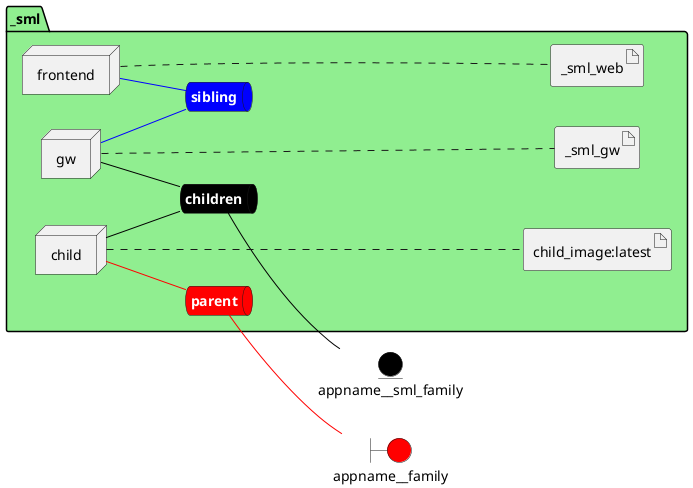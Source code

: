 @startuml

left to right direction


boundary appname__family #red


entity appname__sml_family #black




package "_sml" #lightgreen {
    queue childrennet #black [
            <b><color:white>children</color></b>
    ]
    
    childrennet -[#black]- appname__sml_family
    
    queue siblingnet #blue [
            <b><color:white>sibling</color></b>
    ]
    
    queue parentnet #red [
            <b><color:white>parent</color></b>
    ]
    
    parentnet -[#red]- appname__family
    

node "child" as childService
node "frontend" as frontendService
node "gw" as gwService


        artifact "child_image:latest" as child_imagelatestimage
    
        artifact "_sml_web" as _sml_webimage
    
        artifact "_sml_gw" as _sml_gwimage
    
}

childService -[#black]- childrennet

childService -[#red]- parentnet

frontendService -[#blue]- siblingnet

gwService -[#black]- childrennet

gwService -[#blue]- siblingnet
childService .... child_imagelatestimage
frontendService .... _sml_webimage
gwService .... _sml_gwimage


@enduml
